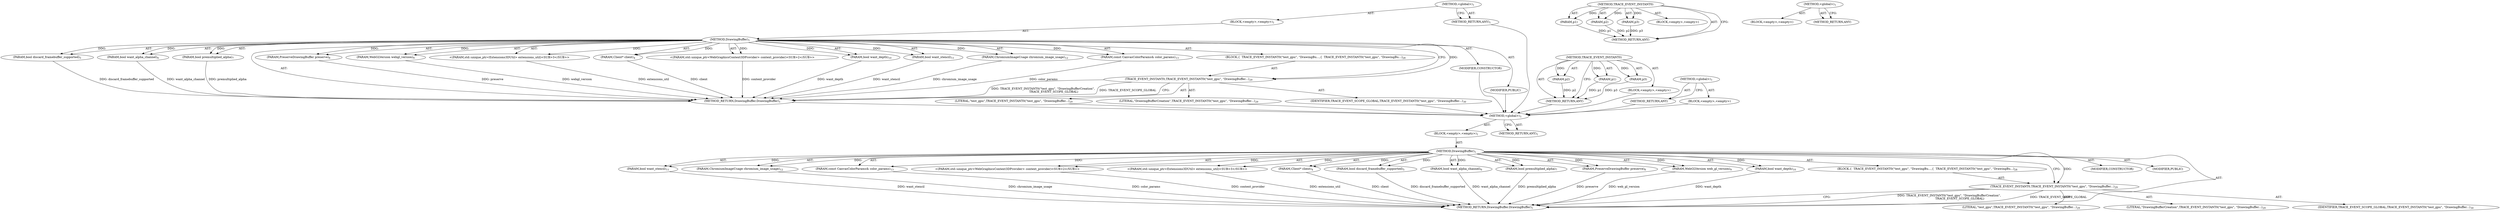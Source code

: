 digraph "&lt;global&gt;" {
vulnerable_6 [label=<(METHOD,&lt;global&gt;)<SUB>1</SUB>>];
vulnerable_7 [label=<(BLOCK,&lt;empty&gt;,&lt;empty&gt;)<SUB>1</SUB>>];
vulnerable_8 [label=<(METHOD,DrawingBuffer)<SUB>1</SUB>>];
vulnerable_9 [label="<(PARAM,std::unique_ptr&lt;WebGraphicsContext3DProvider&gt; context_provider)<SUB>2</SUB>>"];
vulnerable_10 [label="<(PARAM,std::unique_ptr&lt;Extensions3DUtil&gt; extensions_util)<SUB>3</SUB>>"];
vulnerable_11 [label=<(PARAM,Client* client)<SUB>4</SUB>>];
vulnerable_12 [label=<(PARAM,bool discard_framebuffer_supported)<SUB>5</SUB>>];
vulnerable_13 [label=<(PARAM,bool want_alpha_channel)<SUB>6</SUB>>];
vulnerable_14 [label=<(PARAM,bool premultiplied_alpha)<SUB>7</SUB>>];
vulnerable_15 [label=<(PARAM,PreserveDrawingBuffer preserve)<SUB>8</SUB>>];
vulnerable_16 [label=<(PARAM,WebGLVersion web_gl_version)<SUB>9</SUB>>];
vulnerable_17 [label=<(PARAM,bool want_depth)<SUB>10</SUB>>];
vulnerable_18 [label=<(PARAM,bool want_stencil)<SUB>11</SUB>>];
vulnerable_19 [label=<(PARAM,ChromiumImageUsage chromium_image_usage)<SUB>12</SUB>>];
vulnerable_20 [label=<(PARAM,const CanvasColorParams&amp; color_params)<SUB>13</SUB>>];
vulnerable_21 [label=<(BLOCK,{
  TRACE_EVENT_INSTANT0(&quot;test_gpu&quot;, &quot;DrawingBu...,{
  TRACE_EVENT_INSTANT0(&quot;test_gpu&quot;, &quot;DrawingBu...)<SUB>28</SUB>>];
vulnerable_22 [label=<(TRACE_EVENT_INSTANT0,TRACE_EVENT_INSTANT0(&quot;test_gpu&quot;, &quot;DrawingBuffer...)<SUB>29</SUB>>];
vulnerable_23 [label=<(LITERAL,&quot;test_gpu&quot;,TRACE_EVENT_INSTANT0(&quot;test_gpu&quot;, &quot;DrawingBuffer...)<SUB>29</SUB>>];
vulnerable_24 [label=<(LITERAL,&quot;DrawingBufferCreation&quot;,TRACE_EVENT_INSTANT0(&quot;test_gpu&quot;, &quot;DrawingBuffer...)<SUB>29</SUB>>];
vulnerable_25 [label=<(IDENTIFIER,TRACE_EVENT_SCOPE_GLOBAL,TRACE_EVENT_INSTANT0(&quot;test_gpu&quot;, &quot;DrawingBuffer...)<SUB>30</SUB>>];
vulnerable_26 [label=<(MODIFIER,CONSTRUCTOR)>];
vulnerable_27 [label=<(MODIFIER,PUBLIC)>];
vulnerable_28 [label=<(METHOD_RETURN,DrawingBuffer.DrawingBuffer)<SUB>1</SUB>>];
vulnerable_30 [label=<(METHOD_RETURN,ANY)<SUB>1</SUB>>];
vulnerable_65 [label=<(METHOD,TRACE_EVENT_INSTANT0)>];
vulnerable_66 [label=<(PARAM,p1)>];
vulnerable_67 [label=<(PARAM,p2)>];
vulnerable_68 [label=<(PARAM,p3)>];
vulnerable_69 [label=<(BLOCK,&lt;empty&gt;,&lt;empty&gt;)>];
vulnerable_70 [label=<(METHOD_RETURN,ANY)>];
vulnerable_59 [label=<(METHOD,&lt;global&gt;)<SUB>1</SUB>>];
vulnerable_60 [label=<(BLOCK,&lt;empty&gt;,&lt;empty&gt;)>];
vulnerable_61 [label=<(METHOD_RETURN,ANY)>];
fixed_6 [label=<(METHOD,&lt;global&gt;)<SUB>1</SUB>>];
fixed_7 [label=<(BLOCK,&lt;empty&gt;,&lt;empty&gt;)<SUB>1</SUB>>];
fixed_8 [label=<(METHOD,DrawingBuffer)<SUB>1</SUB>>];
fixed_9 [label="<(PARAM,std::unique_ptr&lt;WebGraphicsContext3DProvider&gt; context_provider)<SUB>2</SUB>>"];
fixed_10 [label="<(PARAM,std::unique_ptr&lt;Extensions3DUtil&gt; extensions_util)<SUB>3</SUB>>"];
fixed_11 [label=<(PARAM,Client* client)<SUB>4</SUB>>];
fixed_12 [label=<(PARAM,bool discard_framebuffer_supported)<SUB>5</SUB>>];
fixed_13 [label=<(PARAM,bool want_alpha_channel)<SUB>6</SUB>>];
fixed_14 [label=<(PARAM,bool premultiplied_alpha)<SUB>7</SUB>>];
fixed_15 [label=<(PARAM,PreserveDrawingBuffer preserve)<SUB>8</SUB>>];
fixed_16 [label=<(PARAM,WebGLVersion webgl_version)<SUB>9</SUB>>];
fixed_17 [label=<(PARAM,bool want_depth)<SUB>10</SUB>>];
fixed_18 [label=<(PARAM,bool want_stencil)<SUB>11</SUB>>];
fixed_19 [label=<(PARAM,ChromiumImageUsage chromium_image_usage)<SUB>12</SUB>>];
fixed_20 [label=<(PARAM,const CanvasColorParams&amp; color_params)<SUB>13</SUB>>];
fixed_21 [label=<(BLOCK,{
  TRACE_EVENT_INSTANT0(&quot;test_gpu&quot;, &quot;DrawingBu...,{
  TRACE_EVENT_INSTANT0(&quot;test_gpu&quot;, &quot;DrawingBu...)<SUB>28</SUB>>];
fixed_22 [label=<(TRACE_EVENT_INSTANT0,TRACE_EVENT_INSTANT0(&quot;test_gpu&quot;, &quot;DrawingBuffer...)<SUB>29</SUB>>];
fixed_23 [label=<(LITERAL,&quot;test_gpu&quot;,TRACE_EVENT_INSTANT0(&quot;test_gpu&quot;, &quot;DrawingBuffer...)<SUB>29</SUB>>];
fixed_24 [label=<(LITERAL,&quot;DrawingBufferCreation&quot;,TRACE_EVENT_INSTANT0(&quot;test_gpu&quot;, &quot;DrawingBuffer...)<SUB>29</SUB>>];
fixed_25 [label=<(IDENTIFIER,TRACE_EVENT_SCOPE_GLOBAL,TRACE_EVENT_INSTANT0(&quot;test_gpu&quot;, &quot;DrawingBuffer...)<SUB>30</SUB>>];
fixed_26 [label=<(MODIFIER,CONSTRUCTOR)>];
fixed_27 [label=<(MODIFIER,PUBLIC)>];
fixed_28 [label=<(METHOD_RETURN,DrawingBuffer.DrawingBuffer)<SUB>1</SUB>>];
fixed_30 [label=<(METHOD_RETURN,ANY)<SUB>1</SUB>>];
fixed_65 [label=<(METHOD,TRACE_EVENT_INSTANT0)>];
fixed_66 [label=<(PARAM,p1)>];
fixed_67 [label=<(PARAM,p2)>];
fixed_68 [label=<(PARAM,p3)>];
fixed_69 [label=<(BLOCK,&lt;empty&gt;,&lt;empty&gt;)>];
fixed_70 [label=<(METHOD_RETURN,ANY)>];
fixed_59 [label=<(METHOD,&lt;global&gt;)<SUB>1</SUB>>];
fixed_60 [label=<(BLOCK,&lt;empty&gt;,&lt;empty&gt;)>];
fixed_61 [label=<(METHOD_RETURN,ANY)>];
vulnerable_6 -> vulnerable_7  [key=0, label="AST: "];
vulnerable_6 -> vulnerable_30  [key=0, label="AST: "];
vulnerable_6 -> vulnerable_30  [key=1, label="CFG: "];
vulnerable_7 -> vulnerable_8  [key=0, label="AST: "];
vulnerable_8 -> vulnerable_9  [key=0, label="AST: "];
vulnerable_8 -> vulnerable_9  [key=1, label="DDG: "];
vulnerable_8 -> vulnerable_10  [key=0, label="AST: "];
vulnerable_8 -> vulnerable_10  [key=1, label="DDG: "];
vulnerable_8 -> vulnerable_11  [key=0, label="AST: "];
vulnerable_8 -> vulnerable_11  [key=1, label="DDG: "];
vulnerable_8 -> vulnerable_12  [key=0, label="AST: "];
vulnerable_8 -> vulnerable_12  [key=1, label="DDG: "];
vulnerable_8 -> vulnerable_13  [key=0, label="AST: "];
vulnerable_8 -> vulnerable_13  [key=1, label="DDG: "];
vulnerable_8 -> vulnerable_14  [key=0, label="AST: "];
vulnerable_8 -> vulnerable_14  [key=1, label="DDG: "];
vulnerable_8 -> vulnerable_15  [key=0, label="AST: "];
vulnerable_8 -> vulnerable_15  [key=1, label="DDG: "];
vulnerable_8 -> vulnerable_16  [key=0, label="AST: "];
vulnerable_8 -> vulnerable_16  [key=1, label="DDG: "];
vulnerable_8 -> vulnerable_17  [key=0, label="AST: "];
vulnerable_8 -> vulnerable_17  [key=1, label="DDG: "];
vulnerable_8 -> vulnerable_18  [key=0, label="AST: "];
vulnerable_8 -> vulnerable_18  [key=1, label="DDG: "];
vulnerable_8 -> vulnerable_19  [key=0, label="AST: "];
vulnerable_8 -> vulnerable_19  [key=1, label="DDG: "];
vulnerable_8 -> vulnerable_20  [key=0, label="AST: "];
vulnerable_8 -> vulnerable_20  [key=1, label="DDG: "];
vulnerable_8 -> vulnerable_21  [key=0, label="AST: "];
vulnerable_8 -> vulnerable_26  [key=0, label="AST: "];
vulnerable_8 -> vulnerable_27  [key=0, label="AST: "];
vulnerable_8 -> vulnerable_28  [key=0, label="AST: "];
vulnerable_8 -> vulnerable_22  [key=0, label="CFG: "];
vulnerable_8 -> vulnerable_22  [key=1, label="DDG: "];
vulnerable_9 -> vulnerable_28  [key=0, label="DDG: context_provider"];
vulnerable_10 -> vulnerable_28  [key=0, label="DDG: extensions_util"];
vulnerable_11 -> vulnerable_28  [key=0, label="DDG: client"];
vulnerable_12 -> vulnerable_28  [key=0, label="DDG: discard_framebuffer_supported"];
vulnerable_13 -> vulnerable_28  [key=0, label="DDG: want_alpha_channel"];
vulnerable_14 -> vulnerable_28  [key=0, label="DDG: premultiplied_alpha"];
vulnerable_15 -> vulnerable_28  [key=0, label="DDG: preserve"];
vulnerable_16 -> vulnerable_28  [key=0, label="DDG: web_gl_version"];
vulnerable_17 -> vulnerable_28  [key=0, label="DDG: want_depth"];
vulnerable_18 -> vulnerable_28  [key=0, label="DDG: want_stencil"];
vulnerable_19 -> vulnerable_28  [key=0, label="DDG: chromium_image_usage"];
vulnerable_20 -> vulnerable_28  [key=0, label="DDG: color_params"];
vulnerable_21 -> vulnerable_22  [key=0, label="AST: "];
vulnerable_22 -> vulnerable_23  [key=0, label="AST: "];
vulnerable_22 -> vulnerable_24  [key=0, label="AST: "];
vulnerable_22 -> vulnerable_25  [key=0, label="AST: "];
vulnerable_22 -> vulnerable_28  [key=0, label="CFG: "];
vulnerable_22 -> vulnerable_28  [key=1, label="DDG: TRACE_EVENT_INSTANT0(&quot;test_gpu&quot;, &quot;DrawingBufferCreation&quot;,
                       TRACE_EVENT_SCOPE_GLOBAL)"];
vulnerable_22 -> vulnerable_28  [key=2, label="DDG: TRACE_EVENT_SCOPE_GLOBAL"];
vulnerable_65 -> vulnerable_66  [key=0, label="AST: "];
vulnerable_65 -> vulnerable_66  [key=1, label="DDG: "];
vulnerable_65 -> vulnerable_69  [key=0, label="AST: "];
vulnerable_65 -> vulnerable_67  [key=0, label="AST: "];
vulnerable_65 -> vulnerable_67  [key=1, label="DDG: "];
vulnerable_65 -> vulnerable_70  [key=0, label="AST: "];
vulnerable_65 -> vulnerable_70  [key=1, label="CFG: "];
vulnerable_65 -> vulnerable_68  [key=0, label="AST: "];
vulnerable_65 -> vulnerable_68  [key=1, label="DDG: "];
vulnerable_66 -> vulnerable_70  [key=0, label="DDG: p1"];
vulnerable_67 -> vulnerable_70  [key=0, label="DDG: p2"];
vulnerable_68 -> vulnerable_70  [key=0, label="DDG: p3"];
vulnerable_59 -> vulnerable_60  [key=0, label="AST: "];
vulnerable_59 -> vulnerable_61  [key=0, label="AST: "];
vulnerable_59 -> vulnerable_61  [key=1, label="CFG: "];
fixed_6 -> fixed_7  [key=0, label="AST: "];
fixed_6 -> fixed_30  [key=0, label="AST: "];
fixed_6 -> fixed_30  [key=1, label="CFG: "];
fixed_7 -> fixed_8  [key=0, label="AST: "];
fixed_8 -> fixed_9  [key=0, label="AST: "];
fixed_8 -> fixed_9  [key=1, label="DDG: "];
fixed_8 -> fixed_10  [key=0, label="AST: "];
fixed_8 -> fixed_10  [key=1, label="DDG: "];
fixed_8 -> fixed_11  [key=0, label="AST: "];
fixed_8 -> fixed_11  [key=1, label="DDG: "];
fixed_8 -> fixed_12  [key=0, label="AST: "];
fixed_8 -> fixed_12  [key=1, label="DDG: "];
fixed_8 -> fixed_13  [key=0, label="AST: "];
fixed_8 -> fixed_13  [key=1, label="DDG: "];
fixed_8 -> fixed_14  [key=0, label="AST: "];
fixed_8 -> fixed_14  [key=1, label="DDG: "];
fixed_8 -> fixed_15  [key=0, label="AST: "];
fixed_8 -> fixed_15  [key=1, label="DDG: "];
fixed_8 -> fixed_16  [key=0, label="AST: "];
fixed_8 -> fixed_16  [key=1, label="DDG: "];
fixed_8 -> fixed_17  [key=0, label="AST: "];
fixed_8 -> fixed_17  [key=1, label="DDG: "];
fixed_8 -> fixed_18  [key=0, label="AST: "];
fixed_8 -> fixed_18  [key=1, label="DDG: "];
fixed_8 -> fixed_19  [key=0, label="AST: "];
fixed_8 -> fixed_19  [key=1, label="DDG: "];
fixed_8 -> fixed_20  [key=0, label="AST: "];
fixed_8 -> fixed_20  [key=1, label="DDG: "];
fixed_8 -> fixed_21  [key=0, label="AST: "];
fixed_8 -> fixed_26  [key=0, label="AST: "];
fixed_8 -> fixed_27  [key=0, label="AST: "];
fixed_8 -> fixed_28  [key=0, label="AST: "];
fixed_8 -> fixed_22  [key=0, label="CFG: "];
fixed_8 -> fixed_22  [key=1, label="DDG: "];
fixed_9 -> fixed_28  [key=0, label="DDG: context_provider"];
fixed_10 -> fixed_28  [key=0, label="DDG: extensions_util"];
fixed_11 -> fixed_28  [key=0, label="DDG: client"];
fixed_12 -> fixed_28  [key=0, label="DDG: discard_framebuffer_supported"];
fixed_13 -> fixed_28  [key=0, label="DDG: want_alpha_channel"];
fixed_14 -> fixed_28  [key=0, label="DDG: premultiplied_alpha"];
fixed_15 -> fixed_28  [key=0, label="DDG: preserve"];
fixed_16 -> fixed_28  [key=0, label="DDG: webgl_version"];
fixed_17 -> fixed_28  [key=0, label="DDG: want_depth"];
fixed_18 -> fixed_28  [key=0, label="DDG: want_stencil"];
fixed_19 -> fixed_28  [key=0, label="DDG: chromium_image_usage"];
fixed_20 -> fixed_28  [key=0, label="DDG: color_params"];
fixed_21 -> fixed_22  [key=0, label="AST: "];
fixed_22 -> fixed_23  [key=0, label="AST: "];
fixed_22 -> fixed_24  [key=0, label="AST: "];
fixed_22 -> fixed_25  [key=0, label="AST: "];
fixed_22 -> fixed_28  [key=0, label="CFG: "];
fixed_22 -> fixed_28  [key=1, label="DDG: TRACE_EVENT_INSTANT0(&quot;test_gpu&quot;, &quot;DrawingBufferCreation&quot;,
                       TRACE_EVENT_SCOPE_GLOBAL)"];
fixed_22 -> fixed_28  [key=2, label="DDG: TRACE_EVENT_SCOPE_GLOBAL"];
fixed_23 -> vulnerable_6  [key=0];
fixed_24 -> vulnerable_6  [key=0];
fixed_25 -> vulnerable_6  [key=0];
fixed_26 -> vulnerable_6  [key=0];
fixed_27 -> vulnerable_6  [key=0];
fixed_28 -> vulnerable_6  [key=0];
fixed_30 -> vulnerable_6  [key=0];
fixed_65 -> fixed_66  [key=0, label="AST: "];
fixed_65 -> fixed_66  [key=1, label="DDG: "];
fixed_65 -> fixed_69  [key=0, label="AST: "];
fixed_65 -> fixed_67  [key=0, label="AST: "];
fixed_65 -> fixed_67  [key=1, label="DDG: "];
fixed_65 -> fixed_70  [key=0, label="AST: "];
fixed_65 -> fixed_70  [key=1, label="CFG: "];
fixed_65 -> fixed_68  [key=0, label="AST: "];
fixed_65 -> fixed_68  [key=1, label="DDG: "];
fixed_66 -> fixed_70  [key=0, label="DDG: p1"];
fixed_67 -> fixed_70  [key=0, label="DDG: p2"];
fixed_68 -> fixed_70  [key=0, label="DDG: p3"];
fixed_69 -> vulnerable_6  [key=0];
fixed_70 -> vulnerable_6  [key=0];
fixed_59 -> fixed_60  [key=0, label="AST: "];
fixed_59 -> fixed_61  [key=0, label="AST: "];
fixed_59 -> fixed_61  [key=1, label="CFG: "];
fixed_60 -> vulnerable_6  [key=0];
fixed_61 -> vulnerable_6  [key=0];
}
